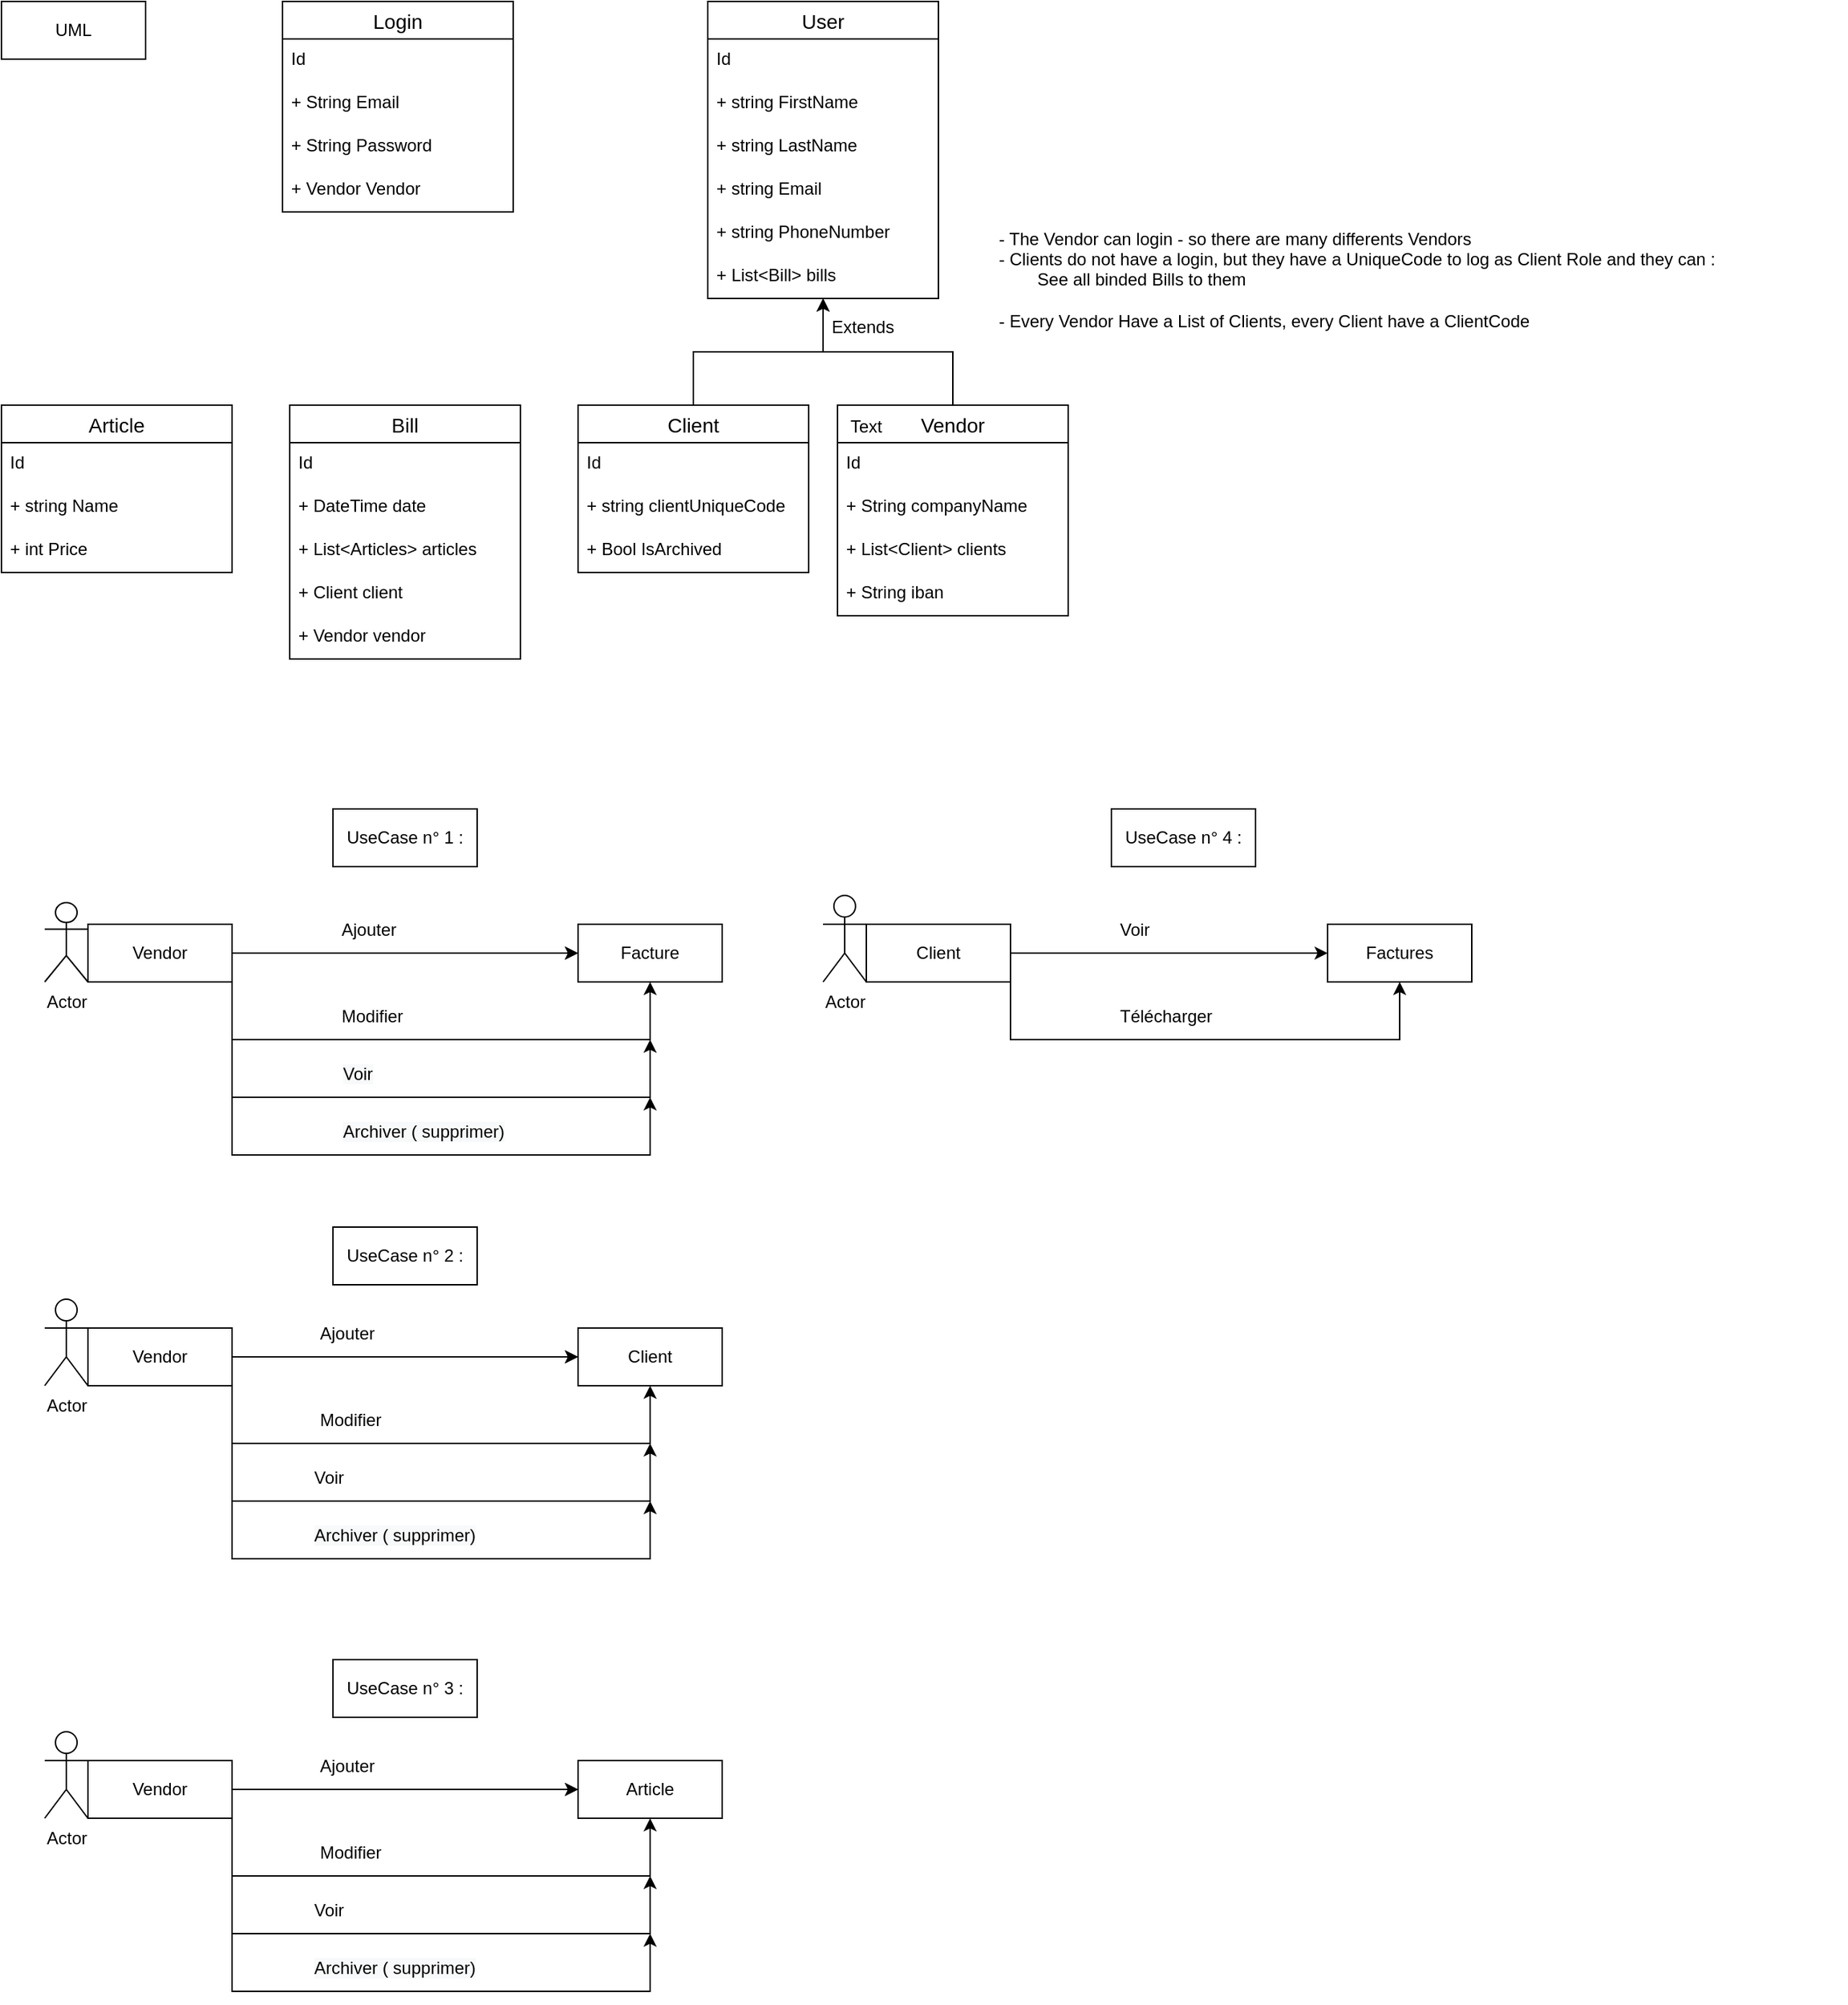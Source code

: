 <mxfile version="15.9.6" type="device"><diagram id="R2lEEEUBdFMjLlhIrx00" name="Page-1"><mxGraphModel dx="1422" dy="1982" grid="1" gridSize="10" guides="1" tooltips="1" connect="1" arrows="1" fold="1" page="1" pageScale="1" pageWidth="850" pageHeight="1100" math="0" shadow="0" extFonts="Permanent Marker^https://fonts.googleapis.com/css?family=Permanent+Marker"><root><mxCell id="0"/><mxCell id="1" parent="0"/><mxCell id="K3dJ3epktsyjcg27oGZh-16" style="edgeStyle=orthogonalEdgeStyle;rounded=0;orthogonalLoop=1;jettySize=auto;html=1;entryX=0;entryY=0.5;entryDx=0;entryDy=0;" parent="1" source="K3dJ3epktsyjcg27oGZh-13" target="K3dJ3epktsyjcg27oGZh-15" edge="1"><mxGeometry relative="1" as="geometry"/></mxCell><mxCell id="K3dJ3epktsyjcg27oGZh-19" style="edgeStyle=orthogonalEdgeStyle;rounded=0;orthogonalLoop=1;jettySize=auto;html=1;" parent="1" source="K3dJ3epktsyjcg27oGZh-13" target="K3dJ3epktsyjcg27oGZh-15" edge="1"><mxGeometry relative="1" as="geometry"><mxPoint x="420" y="270" as="targetPoint"/></mxGeometry></mxCell><mxCell id="K3dJ3epktsyjcg27oGZh-13" value="Vendor" style="whiteSpace=wrap;html=1;align=center;" parent="1" vertex="1"><mxGeometry x="180" y="200" width="100" height="40" as="geometry"/></mxCell><mxCell id="K3dJ3epktsyjcg27oGZh-14" value="UseCase n° 1 :" style="whiteSpace=wrap;html=1;align=center;" parent="1" vertex="1"><mxGeometry x="350" y="120" width="100" height="40" as="geometry"/></mxCell><mxCell id="K3dJ3epktsyjcg27oGZh-15" value="Facture" style="whiteSpace=wrap;html=1;align=center;" parent="1" vertex="1"><mxGeometry x="520" y="200" width="100" height="40" as="geometry"/></mxCell><mxCell id="K3dJ3epktsyjcg27oGZh-17" value="Ajouter" style="text;strokeColor=none;fillColor=none;spacingLeft=4;spacingRight=4;overflow=hidden;rotatable=0;points=[[0,0.5],[1,0.5]];portConstraint=eastwest;fontSize=12;" parent="1" vertex="1"><mxGeometry x="350" y="190" width="100" height="30" as="geometry"/></mxCell><mxCell id="K3dJ3epktsyjcg27oGZh-20" style="edgeStyle=orthogonalEdgeStyle;rounded=0;orthogonalLoop=1;jettySize=auto;html=1;exitX=1;exitY=1;exitDx=0;exitDy=0;entryX=0.5;entryY=1;entryDx=0;entryDy=0;" parent="1" source="K3dJ3epktsyjcg27oGZh-13" target="K3dJ3epktsyjcg27oGZh-15" edge="1"><mxGeometry relative="1" as="geometry"><mxPoint x="520" y="280" as="targetPoint"/><mxPoint x="280" y="280" as="sourcePoint"/><Array as="points"><mxPoint x="280" y="280"/><mxPoint x="570" y="280"/></Array></mxGeometry></mxCell><mxCell id="K3dJ3epktsyjcg27oGZh-21" value="Modifier" style="text;strokeColor=none;fillColor=none;spacingLeft=4;spacingRight=4;overflow=hidden;rotatable=0;points=[[0,0.5],[1,0.5]];portConstraint=eastwest;fontSize=12;" parent="1" vertex="1"><mxGeometry x="350" y="250" width="130" height="30" as="geometry"/></mxCell><mxCell id="K3dJ3epktsyjcg27oGZh-22" value="UseCase n° 2 :" style="whiteSpace=wrap;html=1;align=center;" parent="1" vertex="1"><mxGeometry x="350" y="410" width="100" height="40" as="geometry"/></mxCell><mxCell id="K3dJ3epktsyjcg27oGZh-25" style="edgeStyle=orthogonalEdgeStyle;rounded=0;orthogonalLoop=1;jettySize=auto;html=1;" parent="1" source="K3dJ3epktsyjcg27oGZh-23" target="K3dJ3epktsyjcg27oGZh-24" edge="1"><mxGeometry relative="1" as="geometry"/></mxCell><mxCell id="K3dJ3epktsyjcg27oGZh-23" value="Client" style="whiteSpace=wrap;html=1;align=center;" parent="1" vertex="1"><mxGeometry x="720" y="200" width="100" height="40" as="geometry"/></mxCell><mxCell id="K3dJ3epktsyjcg27oGZh-24" value="Factures" style="whiteSpace=wrap;html=1;align=center;" parent="1" vertex="1"><mxGeometry x="1040" y="200" width="100" height="40" as="geometry"/></mxCell><mxCell id="K3dJ3epktsyjcg27oGZh-26" value="Voir" style="text;strokeColor=none;fillColor=none;spacingLeft=4;spacingRight=4;overflow=hidden;rotatable=0;points=[[0,0.5],[1,0.5]];portConstraint=eastwest;fontSize=12;" parent="1" vertex="1"><mxGeometry x="890" y="190" width="100" height="30" as="geometry"/></mxCell><mxCell id="K3dJ3epktsyjcg27oGZh-27" value="&lt;span style=&quot;color: rgb(0 , 0 , 0) ; font-family: &amp;#34;helvetica&amp;#34; ; font-size: 12px ; font-style: normal ; font-weight: 400 ; letter-spacing: normal ; text-align: left ; text-indent: 0px ; text-transform: none ; word-spacing: 0px ; background-color: rgb(248 , 249 , 250) ; display: inline ; float: none&quot;&gt;Voir&lt;/span&gt;" style="text;whiteSpace=wrap;html=1;" parent="1" vertex="1"><mxGeometry x="355" y="290" width="140" height="30" as="geometry"/></mxCell><mxCell id="K3dJ3epktsyjcg27oGZh-28" style="edgeStyle=orthogonalEdgeStyle;rounded=0;orthogonalLoop=1;jettySize=auto;html=1;exitX=1;exitY=1;exitDx=0;exitDy=0;entryX=0.5;entryY=1;entryDx=0;entryDy=0;" parent="1" edge="1"><mxGeometry relative="1" as="geometry"><mxPoint x="570" y="280" as="targetPoint"/><mxPoint x="280" y="280" as="sourcePoint"/><Array as="points"><mxPoint x="280" y="320"/><mxPoint x="570" y="320"/></Array></mxGeometry></mxCell><mxCell id="K3dJ3epktsyjcg27oGZh-29" value="UML" style="whiteSpace=wrap;html=1;align=center;" parent="1" vertex="1"><mxGeometry x="120" y="-440" width="100" height="40" as="geometry"/></mxCell><mxCell id="K3dJ3epktsyjcg27oGZh-30" value="Bill" style="swimlane;fontStyle=0;childLayout=stackLayout;horizontal=1;startSize=26;horizontalStack=0;resizeParent=1;resizeParentMax=0;resizeLast=0;collapsible=1;marginBottom=0;align=center;fontSize=14;" parent="1" vertex="1"><mxGeometry x="320" y="-160" width="160" height="176" as="geometry"/></mxCell><mxCell id="K3dJ3epktsyjcg27oGZh-31" value="Id" style="text;strokeColor=none;fillColor=none;spacingLeft=4;spacingRight=4;overflow=hidden;rotatable=0;points=[[0,0.5],[1,0.5]];portConstraint=eastwest;fontSize=12;" parent="K3dJ3epktsyjcg27oGZh-30" vertex="1"><mxGeometry y="26" width="160" height="30" as="geometry"/></mxCell><mxCell id="1p0hRFV5utKH2xaLkuPZ-4" value="+ DateTime date" style="text;strokeColor=none;fillColor=none;spacingLeft=4;spacingRight=4;overflow=hidden;rotatable=0;points=[[0,0.5],[1,0.5]];portConstraint=eastwest;fontSize=12;" parent="K3dJ3epktsyjcg27oGZh-30" vertex="1"><mxGeometry y="56" width="160" height="30" as="geometry"/></mxCell><mxCell id="K3dJ3epktsyjcg27oGZh-32" value="+ List&lt;Articles&gt; articles" style="text;strokeColor=none;fillColor=none;spacingLeft=4;spacingRight=4;overflow=hidden;rotatable=0;points=[[0,0.5],[1,0.5]];portConstraint=eastwest;fontSize=12;" parent="K3dJ3epktsyjcg27oGZh-30" vertex="1"><mxGeometry y="86" width="160" height="30" as="geometry"/></mxCell><mxCell id="K3dJ3epktsyjcg27oGZh-33" value="+ Client client" style="text;strokeColor=none;fillColor=none;spacingLeft=4;spacingRight=4;overflow=hidden;rotatable=0;points=[[0,0.5],[1,0.5]];portConstraint=eastwest;fontSize=12;" parent="K3dJ3epktsyjcg27oGZh-30" vertex="1"><mxGeometry y="116" width="160" height="30" as="geometry"/></mxCell><mxCell id="1p0hRFV5utKH2xaLkuPZ-6" value="+ Vendor vendor" style="text;strokeColor=none;fillColor=none;spacingLeft=4;spacingRight=4;overflow=hidden;rotatable=0;points=[[0,0.5],[1,0.5]];portConstraint=eastwest;fontSize=12;" parent="K3dJ3epktsyjcg27oGZh-30" vertex="1"><mxGeometry y="146" width="160" height="30" as="geometry"/></mxCell><mxCell id="K3dJ3epktsyjcg27oGZh-34" value="Article" style="swimlane;fontStyle=0;childLayout=stackLayout;horizontal=1;startSize=26;horizontalStack=0;resizeParent=1;resizeParentMax=0;resizeLast=0;collapsible=1;marginBottom=0;align=center;fontSize=14;" parent="1" vertex="1"><mxGeometry x="120" y="-160" width="160" height="116" as="geometry"/></mxCell><mxCell id="K3dJ3epktsyjcg27oGZh-35" value="Id" style="text;strokeColor=none;fillColor=none;spacingLeft=4;spacingRight=4;overflow=hidden;rotatable=0;points=[[0,0.5],[1,0.5]];portConstraint=eastwest;fontSize=12;" parent="K3dJ3epktsyjcg27oGZh-34" vertex="1"><mxGeometry y="26" width="160" height="30" as="geometry"/></mxCell><mxCell id="K3dJ3epktsyjcg27oGZh-36" value="+ string Name" style="text;strokeColor=none;fillColor=none;spacingLeft=4;spacingRight=4;overflow=hidden;rotatable=0;points=[[0,0.5],[1,0.5]];portConstraint=eastwest;fontSize=12;" parent="K3dJ3epktsyjcg27oGZh-34" vertex="1"><mxGeometry y="56" width="160" height="30" as="geometry"/></mxCell><mxCell id="K3dJ3epktsyjcg27oGZh-37" value="+ int Price" style="text;strokeColor=none;fillColor=none;spacingLeft=4;spacingRight=4;overflow=hidden;rotatable=0;points=[[0,0.5],[1,0.5]];portConstraint=eastwest;fontSize=12;" parent="K3dJ3epktsyjcg27oGZh-34" vertex="1"><mxGeometry y="86" width="160" height="30" as="geometry"/></mxCell><mxCell id="K3dJ3epktsyjcg27oGZh-69" style="edgeStyle=orthogonalEdgeStyle;rounded=0;orthogonalLoop=1;jettySize=auto;html=1;" parent="1" source="K3dJ3epktsyjcg27oGZh-38" target="K3dJ3epktsyjcg27oGZh-65" edge="1"><mxGeometry relative="1" as="geometry"/></mxCell><mxCell id="K3dJ3epktsyjcg27oGZh-38" value="Client" style="swimlane;fontStyle=0;childLayout=stackLayout;horizontal=1;startSize=26;horizontalStack=0;resizeParent=1;resizeParentMax=0;resizeLast=0;collapsible=1;marginBottom=0;align=center;fontSize=14;" parent="1" vertex="1"><mxGeometry x="520" y="-160" width="160" height="116" as="geometry"/></mxCell><mxCell id="K3dJ3epktsyjcg27oGZh-39" value="Id" style="text;strokeColor=none;fillColor=none;spacingLeft=4;spacingRight=4;overflow=hidden;rotatable=0;points=[[0,0.5],[1,0.5]];portConstraint=eastwest;fontSize=12;" parent="K3dJ3epktsyjcg27oGZh-38" vertex="1"><mxGeometry y="26" width="160" height="30" as="geometry"/></mxCell><mxCell id="F1s3spLbIQZsdopiHOg9-3" value="+ string clientUniqueCode" style="text;strokeColor=none;fillColor=none;spacingLeft=4;spacingRight=4;overflow=hidden;rotatable=0;points=[[0,0.5],[1,0.5]];portConstraint=eastwest;fontSize=12;" vertex="1" parent="K3dJ3epktsyjcg27oGZh-38"><mxGeometry y="56" width="160" height="30" as="geometry"/></mxCell><mxCell id="F1s3spLbIQZsdopiHOg9-1" value="+ Bool IsArchived" style="text;strokeColor=none;fillColor=none;spacingLeft=4;spacingRight=4;overflow=hidden;rotatable=0;points=[[0,0.5],[1,0.5]];portConstraint=eastwest;fontSize=12;" vertex="1" parent="K3dJ3epktsyjcg27oGZh-38"><mxGeometry y="86" width="160" height="30" as="geometry"/></mxCell><mxCell id="K3dJ3epktsyjcg27oGZh-43" style="edgeStyle=orthogonalEdgeStyle;rounded=0;orthogonalLoop=1;jettySize=auto;html=1;entryX=0;entryY=0.5;entryDx=0;entryDy=0;" parent="1" source="K3dJ3epktsyjcg27oGZh-45" target="K3dJ3epktsyjcg27oGZh-46" edge="1"><mxGeometry relative="1" as="geometry"/></mxCell><mxCell id="K3dJ3epktsyjcg27oGZh-44" style="edgeStyle=orthogonalEdgeStyle;rounded=0;orthogonalLoop=1;jettySize=auto;html=1;" parent="1" source="K3dJ3epktsyjcg27oGZh-45" target="K3dJ3epktsyjcg27oGZh-46" edge="1"><mxGeometry relative="1" as="geometry"><mxPoint x="420" y="550" as="targetPoint"/></mxGeometry></mxCell><mxCell id="K3dJ3epktsyjcg27oGZh-45" value="Vendor" style="whiteSpace=wrap;html=1;align=center;" parent="1" vertex="1"><mxGeometry x="180" y="480" width="100" height="40" as="geometry"/></mxCell><mxCell id="K3dJ3epktsyjcg27oGZh-46" value="Client" style="whiteSpace=wrap;html=1;align=center;" parent="1" vertex="1"><mxGeometry x="520" y="480" width="100" height="40" as="geometry"/></mxCell><mxCell id="K3dJ3epktsyjcg27oGZh-47" value="Ajouter" style="text;strokeColor=none;fillColor=none;spacingLeft=4;spacingRight=4;overflow=hidden;rotatable=0;points=[[0,0.5],[1,0.5]];portConstraint=eastwest;fontSize=12;" parent="1" vertex="1"><mxGeometry x="335" y="470" width="100" height="30" as="geometry"/></mxCell><mxCell id="K3dJ3epktsyjcg27oGZh-48" style="edgeStyle=orthogonalEdgeStyle;rounded=0;orthogonalLoop=1;jettySize=auto;html=1;exitX=1;exitY=1;exitDx=0;exitDy=0;entryX=0.5;entryY=1;entryDx=0;entryDy=0;" parent="1" source="K3dJ3epktsyjcg27oGZh-45" target="K3dJ3epktsyjcg27oGZh-46" edge="1"><mxGeometry relative="1" as="geometry"><mxPoint x="520" y="560" as="targetPoint"/><mxPoint x="280" y="560" as="sourcePoint"/><Array as="points"><mxPoint x="280" y="560"/><mxPoint x="570" y="560"/></Array></mxGeometry></mxCell><mxCell id="K3dJ3epktsyjcg27oGZh-49" value="Modifier" style="text;strokeColor=none;fillColor=none;spacingLeft=4;spacingRight=4;overflow=hidden;rotatable=0;points=[[0,0.5],[1,0.5]];portConstraint=eastwest;fontSize=12;" parent="1" vertex="1"><mxGeometry x="335" y="530" width="130" height="30" as="geometry"/></mxCell><mxCell id="K3dJ3epktsyjcg27oGZh-50" value="&lt;font face=&quot;helvetica&quot;&gt;Voir&lt;/font&gt;" style="text;whiteSpace=wrap;html=1;" parent="1" vertex="1"><mxGeometry x="335" y="570" width="140" height="30" as="geometry"/></mxCell><mxCell id="K3dJ3epktsyjcg27oGZh-51" style="edgeStyle=orthogonalEdgeStyle;rounded=0;orthogonalLoop=1;jettySize=auto;html=1;exitX=1;exitY=1;exitDx=0;exitDy=0;entryX=0.5;entryY=1;entryDx=0;entryDy=0;" parent="1" edge="1"><mxGeometry relative="1" as="geometry"><mxPoint x="570" y="560" as="targetPoint"/><mxPoint x="280" y="560" as="sourcePoint"/><Array as="points"><mxPoint x="280" y="600"/><mxPoint x="570" y="600"/></Array></mxGeometry></mxCell><mxCell id="K3dJ3epktsyjcg27oGZh-52" value="Actor" style="shape=umlActor;verticalLabelPosition=bottom;verticalAlign=top;html=1;outlineConnect=0;" parent="1" vertex="1"><mxGeometry x="150" y="460" width="30" height="60" as="geometry"/></mxCell><mxCell id="K3dJ3epktsyjcg27oGZh-59" value="Actor" style="shape=umlActor;verticalLabelPosition=bottom;verticalAlign=top;html=1;outlineConnect=0;" parent="1" vertex="1"><mxGeometry x="150" y="185" width="30" height="55" as="geometry"/></mxCell><mxCell id="K3dJ3epktsyjcg27oGZh-60" value="Actor" style="shape=umlActor;verticalLabelPosition=bottom;verticalAlign=top;html=1;outlineConnect=0;" parent="1" vertex="1"><mxGeometry x="690" y="180" width="30" height="60" as="geometry"/></mxCell><mxCell id="K3dJ3epktsyjcg27oGZh-70" style="edgeStyle=orthogonalEdgeStyle;rounded=0;orthogonalLoop=1;jettySize=auto;html=1;" parent="1" source="K3dJ3epktsyjcg27oGZh-61" target="K3dJ3epktsyjcg27oGZh-65" edge="1"><mxGeometry relative="1" as="geometry"/></mxCell><mxCell id="K3dJ3epktsyjcg27oGZh-61" value="Vendor" style="swimlane;fontStyle=0;childLayout=stackLayout;horizontal=1;startSize=26;horizontalStack=0;resizeParent=1;resizeParentMax=0;resizeLast=0;collapsible=1;marginBottom=0;align=center;fontSize=14;" parent="1" vertex="1"><mxGeometry x="700" y="-160" width="160" height="146" as="geometry"/></mxCell><mxCell id="K3dJ3epktsyjcg27oGZh-62" value="Id" style="text;strokeColor=none;fillColor=none;spacingLeft=4;spacingRight=4;overflow=hidden;rotatable=0;points=[[0,0.5],[1,0.5]];portConstraint=eastwest;fontSize=12;" parent="K3dJ3epktsyjcg27oGZh-61" vertex="1"><mxGeometry y="26" width="160" height="30" as="geometry"/></mxCell><mxCell id="F1s3spLbIQZsdopiHOg9-2" value="+ String companyName" style="text;strokeColor=none;fillColor=none;spacingLeft=4;spacingRight=4;overflow=hidden;rotatable=0;points=[[0,0.5],[1,0.5]];portConstraint=eastwest;fontSize=12;" vertex="1" parent="K3dJ3epktsyjcg27oGZh-61"><mxGeometry y="56" width="160" height="30" as="geometry"/></mxCell><mxCell id="K3dJ3epktsyjcg27oGZh-73" value="+ List&lt;Client&gt; clients" style="text;strokeColor=none;fillColor=none;spacingLeft=4;spacingRight=4;overflow=hidden;rotatable=0;points=[[0,0.5],[1,0.5]];portConstraint=eastwest;fontSize=12;" parent="K3dJ3epktsyjcg27oGZh-61" vertex="1"><mxGeometry y="86" width="160" height="30" as="geometry"/></mxCell><mxCell id="1p0hRFV5utKH2xaLkuPZ-7" value="+ String iban" style="text;strokeColor=none;fillColor=none;spacingLeft=4;spacingRight=4;overflow=hidden;rotatable=0;points=[[0,0.5],[1,0.5]];portConstraint=eastwest;fontSize=12;" parent="K3dJ3epktsyjcg27oGZh-61" vertex="1"><mxGeometry y="116" width="160" height="30" as="geometry"/></mxCell><mxCell id="K3dJ3epktsyjcg27oGZh-65" value="User" style="swimlane;fontStyle=0;childLayout=stackLayout;horizontal=1;startSize=26;horizontalStack=0;resizeParent=1;resizeParentMax=0;resizeLast=0;collapsible=1;marginBottom=0;align=center;fontSize=14;" parent="1" vertex="1"><mxGeometry x="610" y="-440" width="160" height="206" as="geometry"/></mxCell><mxCell id="K3dJ3epktsyjcg27oGZh-66" value="Id" style="text;strokeColor=none;fillColor=none;spacingLeft=4;spacingRight=4;overflow=hidden;rotatable=0;points=[[0,0.5],[1,0.5]];portConstraint=eastwest;fontSize=12;" parent="K3dJ3epktsyjcg27oGZh-65" vertex="1"><mxGeometry y="26" width="160" height="30" as="geometry"/></mxCell><mxCell id="K3dJ3epktsyjcg27oGZh-67" value="+ string FirstName" style="text;strokeColor=none;fillColor=none;spacingLeft=4;spacingRight=4;overflow=hidden;rotatable=0;points=[[0,0.5],[1,0.5]];portConstraint=eastwest;fontSize=12;" parent="K3dJ3epktsyjcg27oGZh-65" vertex="1"><mxGeometry y="56" width="160" height="30" as="geometry"/></mxCell><mxCell id="1p0hRFV5utKH2xaLkuPZ-2" value="+ string LastName" style="text;strokeColor=none;fillColor=none;spacingLeft=4;spacingRight=4;overflow=hidden;rotatable=0;points=[[0,0.5],[1,0.5]];portConstraint=eastwest;fontSize=12;" parent="K3dJ3epktsyjcg27oGZh-65" vertex="1"><mxGeometry y="86" width="160" height="30" as="geometry"/></mxCell><mxCell id="1p0hRFV5utKH2xaLkuPZ-8" value="+ string Email" style="text;strokeColor=none;fillColor=none;spacingLeft=4;spacingRight=4;overflow=hidden;rotatable=0;points=[[0,0.5],[1,0.5]];portConstraint=eastwest;fontSize=12;" parent="K3dJ3epktsyjcg27oGZh-65" vertex="1"><mxGeometry y="116" width="160" height="30" as="geometry"/></mxCell><mxCell id="1p0hRFV5utKH2xaLkuPZ-9" value="+ string PhoneNumber" style="text;strokeColor=none;fillColor=none;spacingLeft=4;spacingRight=4;overflow=hidden;rotatable=0;points=[[0,0.5],[1,0.5]];portConstraint=eastwest;fontSize=12;" parent="K3dJ3epktsyjcg27oGZh-65" vertex="1"><mxGeometry y="146" width="160" height="30" as="geometry"/></mxCell><mxCell id="K3dJ3epktsyjcg27oGZh-68" value="+ List&lt;Bill&gt; bills" style="text;strokeColor=none;fillColor=none;spacingLeft=4;spacingRight=4;overflow=hidden;rotatable=0;points=[[0,0.5],[1,0.5]];portConstraint=eastwest;fontSize=12;" parent="K3dJ3epktsyjcg27oGZh-65" vertex="1"><mxGeometry y="176" width="160" height="30" as="geometry"/></mxCell><mxCell id="K3dJ3epktsyjcg27oGZh-75" value="&lt;span style=&quot;color: rgb(0, 0, 0); font-family: helvetica; font-size: 12px; font-style: normal; font-weight: 400; letter-spacing: normal; text-align: left; text-indent: 0px; text-transform: none; word-spacing: 0px; background-color: rgb(248, 249, 250); display: inline; float: none;&quot;&gt;Archiver ( supprimer)&lt;/span&gt;" style="text;whiteSpace=wrap;html=1;" parent="1" vertex="1"><mxGeometry x="335" y="610" width="140" height="30" as="geometry"/></mxCell><mxCell id="K3dJ3epktsyjcg27oGZh-76" style="edgeStyle=orthogonalEdgeStyle;rounded=0;orthogonalLoop=1;jettySize=auto;html=1;exitX=1;exitY=1;exitDx=0;exitDy=0;entryX=0.5;entryY=1;entryDx=0;entryDy=0;" parent="1" edge="1"><mxGeometry relative="1" as="geometry"><mxPoint x="570" y="600" as="targetPoint"/><mxPoint x="280" y="600" as="sourcePoint"/><Array as="points"><mxPoint x="280" y="640"/><mxPoint x="570" y="640"/></Array></mxGeometry></mxCell><mxCell id="K3dJ3epktsyjcg27oGZh-83" value="&lt;span style=&quot;color: rgb(0, 0, 0); font-family: helvetica; font-size: 12px; font-style: normal; font-weight: 400; letter-spacing: normal; text-align: left; text-indent: 0px; text-transform: none; word-spacing: 0px; background-color: rgb(248, 249, 250); display: inline; float: none;&quot;&gt;Archiver ( supprimer)&lt;/span&gt;" style="text;whiteSpace=wrap;html=1;" parent="1" vertex="1"><mxGeometry x="355" y="330" width="140" height="30" as="geometry"/></mxCell><mxCell id="K3dJ3epktsyjcg27oGZh-84" style="edgeStyle=orthogonalEdgeStyle;rounded=0;orthogonalLoop=1;jettySize=auto;html=1;exitX=1;exitY=1;exitDx=0;exitDy=0;entryX=0.5;entryY=1;entryDx=0;entryDy=0;" parent="1" edge="1"><mxGeometry relative="1" as="geometry"><mxPoint x="570" y="320" as="targetPoint"/><mxPoint x="280" y="320" as="sourcePoint"/><Array as="points"><mxPoint x="280" y="360"/><mxPoint x="570" y="360"/></Array></mxGeometry></mxCell><mxCell id="K3dJ3epktsyjcg27oGZh-85" value="UseCase n° 4 :" style="whiteSpace=wrap;html=1;align=center;" parent="1" vertex="1"><mxGeometry x="890" y="120" width="100" height="40" as="geometry"/></mxCell><mxCell id="HD-gQPICyCoVbUbb6jF3-2" value="UseCase n° 3 :" style="whiteSpace=wrap;html=1;align=center;" parent="1" vertex="1"><mxGeometry x="350" y="710" width="100" height="40" as="geometry"/></mxCell><mxCell id="HD-gQPICyCoVbUbb6jF3-3" style="edgeStyle=orthogonalEdgeStyle;rounded=0;orthogonalLoop=1;jettySize=auto;html=1;entryX=0;entryY=0.5;entryDx=0;entryDy=0;" parent="1" source="HD-gQPICyCoVbUbb6jF3-5" target="HD-gQPICyCoVbUbb6jF3-6" edge="1"><mxGeometry relative="1" as="geometry"/></mxCell><mxCell id="HD-gQPICyCoVbUbb6jF3-4" style="edgeStyle=orthogonalEdgeStyle;rounded=0;orthogonalLoop=1;jettySize=auto;html=1;" parent="1" source="HD-gQPICyCoVbUbb6jF3-5" target="HD-gQPICyCoVbUbb6jF3-6" edge="1"><mxGeometry relative="1" as="geometry"><mxPoint x="420" y="850" as="targetPoint"/></mxGeometry></mxCell><mxCell id="HD-gQPICyCoVbUbb6jF3-5" value="Vendor" style="whiteSpace=wrap;html=1;align=center;" parent="1" vertex="1"><mxGeometry x="180" y="780" width="100" height="40" as="geometry"/></mxCell><mxCell id="HD-gQPICyCoVbUbb6jF3-6" value="Article" style="whiteSpace=wrap;html=1;align=center;" parent="1" vertex="1"><mxGeometry x="520" y="780" width="100" height="40" as="geometry"/></mxCell><mxCell id="HD-gQPICyCoVbUbb6jF3-7" value="Ajouter" style="text;strokeColor=none;fillColor=none;spacingLeft=4;spacingRight=4;overflow=hidden;rotatable=0;points=[[0,0.5],[1,0.5]];portConstraint=eastwest;fontSize=12;" parent="1" vertex="1"><mxGeometry x="335" y="770" width="100" height="30" as="geometry"/></mxCell><mxCell id="HD-gQPICyCoVbUbb6jF3-8" style="edgeStyle=orthogonalEdgeStyle;rounded=0;orthogonalLoop=1;jettySize=auto;html=1;exitX=1;exitY=1;exitDx=0;exitDy=0;entryX=0.5;entryY=1;entryDx=0;entryDy=0;" parent="1" source="HD-gQPICyCoVbUbb6jF3-5" target="HD-gQPICyCoVbUbb6jF3-6" edge="1"><mxGeometry relative="1" as="geometry"><mxPoint x="520" y="860" as="targetPoint"/><mxPoint x="280" y="860" as="sourcePoint"/><Array as="points"><mxPoint x="280" y="860"/><mxPoint x="570" y="860"/></Array></mxGeometry></mxCell><mxCell id="HD-gQPICyCoVbUbb6jF3-9" value="Modifier" style="text;strokeColor=none;fillColor=none;spacingLeft=4;spacingRight=4;overflow=hidden;rotatable=0;points=[[0,0.5],[1,0.5]];portConstraint=eastwest;fontSize=12;" parent="1" vertex="1"><mxGeometry x="335" y="830" width="130" height="30" as="geometry"/></mxCell><mxCell id="HD-gQPICyCoVbUbb6jF3-10" value="&lt;font face=&quot;helvetica&quot;&gt;Voir&lt;/font&gt;" style="text;whiteSpace=wrap;html=1;" parent="1" vertex="1"><mxGeometry x="335" y="870" width="140" height="30" as="geometry"/></mxCell><mxCell id="HD-gQPICyCoVbUbb6jF3-11" style="edgeStyle=orthogonalEdgeStyle;rounded=0;orthogonalLoop=1;jettySize=auto;html=1;exitX=1;exitY=1;exitDx=0;exitDy=0;entryX=0.5;entryY=1;entryDx=0;entryDy=0;" parent="1" edge="1"><mxGeometry relative="1" as="geometry"><mxPoint x="570" y="860" as="targetPoint"/><mxPoint x="280" y="860" as="sourcePoint"/><Array as="points"><mxPoint x="280" y="900"/><mxPoint x="570" y="900"/></Array></mxGeometry></mxCell><mxCell id="HD-gQPICyCoVbUbb6jF3-12" value="Actor" style="shape=umlActor;verticalLabelPosition=bottom;verticalAlign=top;html=1;outlineConnect=0;" parent="1" vertex="1"><mxGeometry x="150" y="760" width="30" height="60" as="geometry"/></mxCell><mxCell id="HD-gQPICyCoVbUbb6jF3-13" value="&lt;span style=&quot;color: rgb(0, 0, 0); font-family: helvetica; font-size: 12px; font-style: normal; font-weight: 400; letter-spacing: normal; text-align: left; text-indent: 0px; text-transform: none; word-spacing: 0px; background-color: rgb(248, 249, 250); display: inline; float: none;&quot;&gt;Archiver ( supprimer)&lt;/span&gt;" style="text;whiteSpace=wrap;html=1;" parent="1" vertex="1"><mxGeometry x="335" y="910" width="140" height="30" as="geometry"/></mxCell><mxCell id="HD-gQPICyCoVbUbb6jF3-14" style="edgeStyle=orthogonalEdgeStyle;rounded=0;orthogonalLoop=1;jettySize=auto;html=1;exitX=1;exitY=1;exitDx=0;exitDy=0;entryX=0.5;entryY=1;entryDx=0;entryDy=0;" parent="1" edge="1"><mxGeometry relative="1" as="geometry"><mxPoint x="570" y="900" as="targetPoint"/><mxPoint x="280" y="900" as="sourcePoint"/><Array as="points"><mxPoint x="280" y="940"/><mxPoint x="570" y="940"/></Array></mxGeometry></mxCell><mxCell id="1p0hRFV5utKH2xaLkuPZ-10" value="Login" style="swimlane;fontStyle=0;childLayout=stackLayout;horizontal=1;startSize=26;horizontalStack=0;resizeParent=1;resizeParentMax=0;resizeLast=0;collapsible=1;marginBottom=0;align=center;fontSize=14;" parent="1" vertex="1"><mxGeometry x="315" y="-440" width="160" height="146" as="geometry"/></mxCell><mxCell id="1p0hRFV5utKH2xaLkuPZ-11" value="Id" style="text;strokeColor=none;fillColor=none;spacingLeft=4;spacingRight=4;overflow=hidden;rotatable=0;points=[[0,0.5],[1,0.5]];portConstraint=eastwest;fontSize=12;" parent="1p0hRFV5utKH2xaLkuPZ-10" vertex="1"><mxGeometry y="26" width="160" height="30" as="geometry"/></mxCell><mxCell id="1p0hRFV5utKH2xaLkuPZ-12" value="+ String Email" style="text;strokeColor=none;fillColor=none;spacingLeft=4;spacingRight=4;overflow=hidden;rotatable=0;points=[[0,0.5],[1,0.5]];portConstraint=eastwest;fontSize=12;" parent="1p0hRFV5utKH2xaLkuPZ-10" vertex="1"><mxGeometry y="56" width="160" height="30" as="geometry"/></mxCell><mxCell id="1p0hRFV5utKH2xaLkuPZ-13" value="+ String Password" style="text;strokeColor=none;fillColor=none;spacingLeft=4;spacingRight=4;overflow=hidden;rotatable=0;points=[[0,0.5],[1,0.5]];portConstraint=eastwest;fontSize=12;" parent="1p0hRFV5utKH2xaLkuPZ-10" vertex="1"><mxGeometry y="86" width="160" height="30" as="geometry"/></mxCell><mxCell id="F1s3spLbIQZsdopiHOg9-7" value="+ Vendor Vendor" style="text;strokeColor=none;fillColor=none;spacingLeft=4;spacingRight=4;overflow=hidden;rotatable=0;points=[[0,0.5],[1,0.5]];portConstraint=eastwest;fontSize=12;" vertex="1" parent="1p0hRFV5utKH2xaLkuPZ-10"><mxGeometry y="116" width="160" height="30" as="geometry"/></mxCell><mxCell id="1p0hRFV5utKH2xaLkuPZ-15" style="edgeStyle=orthogonalEdgeStyle;rounded=0;orthogonalLoop=1;jettySize=auto;html=1;exitX=1;exitY=0.5;exitDx=0;exitDy=0;entryX=0.5;entryY=1;entryDx=0;entryDy=0;" parent="1" source="K3dJ3epktsyjcg27oGZh-23" target="K3dJ3epktsyjcg27oGZh-24" edge="1"><mxGeometry relative="1" as="geometry"><mxPoint x="830" y="300" as="sourcePoint"/><mxPoint x="1070" y="300" as="targetPoint"/><Array as="points"><mxPoint x="820" y="280"/><mxPoint x="1090" y="280"/></Array></mxGeometry></mxCell><mxCell id="1p0hRFV5utKH2xaLkuPZ-16" value="Télécharger" style="text;strokeColor=none;fillColor=none;spacingLeft=4;spacingRight=4;overflow=hidden;rotatable=0;points=[[0,0.5],[1,0.5]];portConstraint=eastwest;fontSize=12;" parent="1" vertex="1"><mxGeometry x="890" y="250" width="100" height="30" as="geometry"/></mxCell><mxCell id="1p0hRFV5utKH2xaLkuPZ-20" value="Extends" style="text;strokeColor=none;fillColor=none;align=left;verticalAlign=middle;spacingLeft=4;spacingRight=4;overflow=hidden;points=[[0,0.5],[1,0.5]];portConstraint=eastwest;rotatable=0;" parent="1" vertex="1"><mxGeometry x="690" y="-230" width="80" height="30" as="geometry"/></mxCell><mxCell id="F1s3spLbIQZsdopiHOg9-4" value="Text" style="text;html=1;strokeColor=none;fillColor=none;align=center;verticalAlign=middle;whiteSpace=wrap;rounded=0;" vertex="1" parent="1"><mxGeometry x="690" y="-160" width="60" height="30" as="geometry"/></mxCell><mxCell id="F1s3spLbIQZsdopiHOg9-5" value="- The Vendor can login - so there are many differents Vendors&lt;br&gt;- Clients do not have a login, but they have a UniqueCode to log as Client Role and they can :&lt;br&gt;&lt;span style=&quot;white-space: pre&quot;&gt;&#9;&lt;/span&gt;See all binded Bills to them&lt;br&gt;&lt;br&gt;- Every Vendor Have a List of Clients, every Client have a ClientCode" style="text;html=1;strokeColor=none;fillColor=none;align=left;verticalAlign=middle;whiteSpace=wrap;rounded=0;horizontal=1;" vertex="1" parent="1"><mxGeometry x="810" y="-310" width="590" height="125" as="geometry"/></mxCell></root></mxGraphModel></diagram></mxfile>